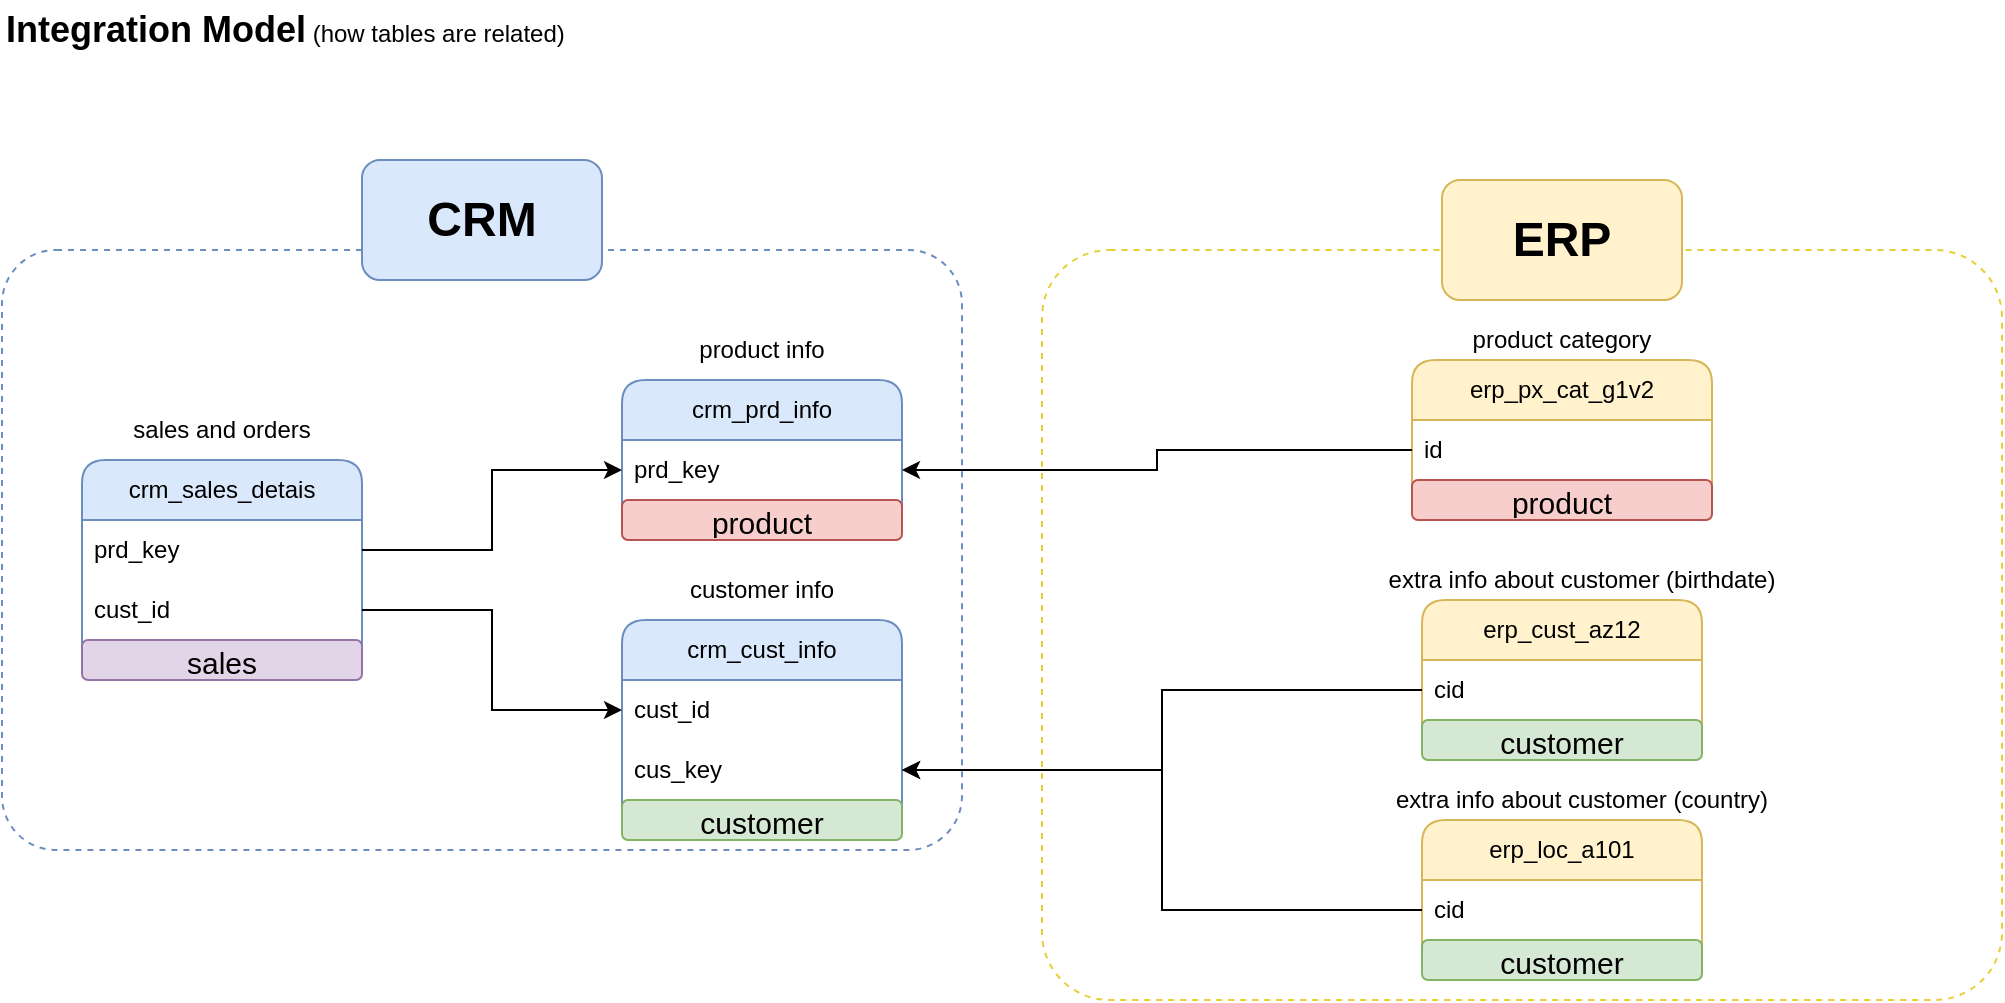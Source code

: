 <mxfile version="28.1.2">
  <diagram name="Page-1" id="JvZoRuUNLSkWxEfERYhy">
    <mxGraphModel dx="1042" dy="786" grid="1" gridSize="10" guides="1" tooltips="1" connect="1" arrows="1" fold="1" page="1" pageScale="1" pageWidth="1200" pageHeight="1920" math="0" shadow="0">
      <root>
        <mxCell id="0" />
        <mxCell id="1" parent="0" />
        <mxCell id="492EopVbS0G0I_Ru3trd-25" value="" style="rounded=1;whiteSpace=wrap;html=1;fillColor=none;dashed=1;arcSize=9;strokeColor=#6c8ebf;" parent="1" vertex="1">
          <mxGeometry x="50" y="165" width="480" height="300" as="geometry" />
        </mxCell>
        <mxCell id="492EopVbS0G0I_Ru3trd-2" value="crm_prd_info" style="swimlane;fontStyle=0;childLayout=stackLayout;horizontal=1;startSize=30;horizontalStack=0;resizeParent=1;resizeParentMax=0;resizeLast=0;collapsible=1;marginBottom=0;whiteSpace=wrap;html=1;fillColor=#dae8fc;strokeColor=#6c8ebf;rounded=1;arcSize=13;" parent="1" vertex="1">
          <mxGeometry x="360" y="230" width="140" height="80" as="geometry" />
        </mxCell>
        <mxCell id="492EopVbS0G0I_Ru3trd-3" value="prd_key" style="text;strokeColor=none;fillColor=none;align=left;verticalAlign=middle;spacingLeft=4;spacingRight=4;overflow=hidden;points=[[0,0.5],[1,0.5]];portConstraint=eastwest;rotatable=0;whiteSpace=wrap;html=1;" parent="492EopVbS0G0I_Ru3trd-2" vertex="1">
          <mxGeometry y="30" width="140" height="30" as="geometry" />
        </mxCell>
        <mxCell id="9DoZ6m-MhcKE0c5uHFxV-6" value="&lt;font style=&quot;font-size: 15px;&quot;&gt;product&lt;/font&gt;" style="text;html=1;strokeColor=#b85450;fillColor=#f8cecc;align=center;verticalAlign=middle;whiteSpace=wrap;overflow=hidden;rounded=1;" vertex="1" parent="492EopVbS0G0I_Ru3trd-2">
          <mxGeometry y="60" width="140" height="20" as="geometry" />
        </mxCell>
        <mxCell id="492EopVbS0G0I_Ru3trd-7" value="crm_cust_info" style="swimlane;fontStyle=0;childLayout=stackLayout;horizontal=1;startSize=30;horizontalStack=0;resizeParent=1;resizeParentMax=0;resizeLast=0;collapsible=1;marginBottom=0;whiteSpace=wrap;html=1;fillColor=#dae8fc;strokeColor=#6c8ebf;rounded=1;arcSize=13;" parent="1" vertex="1">
          <mxGeometry x="360" y="350" width="140" height="110" as="geometry" />
        </mxCell>
        <mxCell id="492EopVbS0G0I_Ru3trd-8" value="cust_id" style="text;strokeColor=none;fillColor=none;align=left;verticalAlign=middle;spacingLeft=4;spacingRight=4;overflow=hidden;points=[[0,0.5],[1,0.5]];portConstraint=eastwest;rotatable=0;whiteSpace=wrap;html=1;" parent="492EopVbS0G0I_Ru3trd-7" vertex="1">
          <mxGeometry y="30" width="140" height="30" as="geometry" />
        </mxCell>
        <mxCell id="492EopVbS0G0I_Ru3trd-27" value="cus_key" style="text;strokeColor=none;fillColor=none;align=left;verticalAlign=middle;spacingLeft=4;spacingRight=4;overflow=hidden;points=[[0,0.5],[1,0.5]];portConstraint=eastwest;rotatable=0;whiteSpace=wrap;html=1;" parent="492EopVbS0G0I_Ru3trd-7" vertex="1">
          <mxGeometry y="60" width="140" height="30" as="geometry" />
        </mxCell>
        <mxCell id="9DoZ6m-MhcKE0c5uHFxV-7" value="&lt;font style=&quot;font-size: 15px;&quot;&gt;customer&lt;/font&gt;" style="text;html=1;strokeColor=#82b366;fillColor=#d5e8d4;align=center;verticalAlign=middle;whiteSpace=wrap;overflow=hidden;rounded=1;" vertex="1" parent="492EopVbS0G0I_Ru3trd-7">
          <mxGeometry y="90" width="140" height="20" as="geometry" />
        </mxCell>
        <mxCell id="492EopVbS0G0I_Ru3trd-9" value="crm_sales_detais" style="swimlane;fontStyle=0;childLayout=stackLayout;horizontal=1;startSize=30;horizontalStack=0;resizeParent=1;resizeParentMax=0;resizeLast=0;collapsible=1;marginBottom=0;whiteSpace=wrap;html=1;fillColor=#dae8fc;strokeColor=#6c8ebf;rounded=1;arcSize=13;" parent="1" vertex="1">
          <mxGeometry x="90" y="270" width="140" height="110" as="geometry" />
        </mxCell>
        <mxCell id="492EopVbS0G0I_Ru3trd-10" value="prd_key" style="text;strokeColor=none;fillColor=none;align=left;verticalAlign=middle;spacingLeft=4;spacingRight=4;overflow=hidden;points=[[0,0.5],[1,0.5]];portConstraint=eastwest;rotatable=0;whiteSpace=wrap;html=1;" parent="492EopVbS0G0I_Ru3trd-9" vertex="1">
          <mxGeometry y="30" width="140" height="30" as="geometry" />
        </mxCell>
        <mxCell id="492EopVbS0G0I_Ru3trd-11" value="cust_id" style="text;strokeColor=none;fillColor=none;align=left;verticalAlign=middle;spacingLeft=4;spacingRight=4;overflow=hidden;points=[[0,0.5],[1,0.5]];portConstraint=eastwest;rotatable=0;whiteSpace=wrap;html=1;" parent="492EopVbS0G0I_Ru3trd-9" vertex="1">
          <mxGeometry y="60" width="140" height="30" as="geometry" />
        </mxCell>
        <mxCell id="9DoZ6m-MhcKE0c5uHFxV-12" value="&lt;font style=&quot;font-size: 15px;&quot;&gt;sales&lt;/font&gt;" style="text;html=1;strokeColor=#9673a6;fillColor=#e1d5e7;align=center;verticalAlign=middle;whiteSpace=wrap;overflow=hidden;rounded=1;" vertex="1" parent="492EopVbS0G0I_Ru3trd-9">
          <mxGeometry y="90" width="140" height="20" as="geometry" />
        </mxCell>
        <mxCell id="492EopVbS0G0I_Ru3trd-12" style="edgeStyle=orthogonalEdgeStyle;rounded=0;orthogonalLoop=1;jettySize=auto;html=1;entryX=0;entryY=0.5;entryDx=0;entryDy=0;" parent="1" source="492EopVbS0G0I_Ru3trd-11" target="492EopVbS0G0I_Ru3trd-8" edge="1">
          <mxGeometry relative="1" as="geometry" />
        </mxCell>
        <mxCell id="492EopVbS0G0I_Ru3trd-13" style="edgeStyle=orthogonalEdgeStyle;rounded=0;orthogonalLoop=1;jettySize=auto;html=1;entryX=0;entryY=0.5;entryDx=0;entryDy=0;" parent="1" source="492EopVbS0G0I_Ru3trd-10" target="492EopVbS0G0I_Ru3trd-3" edge="1">
          <mxGeometry relative="1" as="geometry" />
        </mxCell>
        <mxCell id="492EopVbS0G0I_Ru3trd-14" value="" style="rounded=1;whiteSpace=wrap;html=1;fillColor=none;dashed=1;arcSize=9;strokeColor=light-dark(#e7d036, #5c79a3);" parent="1" vertex="1">
          <mxGeometry x="570" y="165" width="480" height="375" as="geometry" />
        </mxCell>
        <mxCell id="492EopVbS0G0I_Ru3trd-15" value="&lt;font style=&quot;font-size: 24px;&quot;&gt;&lt;b&gt;CRM&lt;/b&gt;&lt;/font&gt;" style="rounded=1;whiteSpace=wrap;html=1;fillColor=#dae8fc;strokeColor=#6c8ebf;" parent="1" vertex="1">
          <mxGeometry x="230" y="120" width="120" height="60" as="geometry" />
        </mxCell>
        <mxCell id="492EopVbS0G0I_Ru3trd-16" value="erp_cust_az12" style="swimlane;fontStyle=0;childLayout=stackLayout;horizontal=1;startSize=30;horizontalStack=0;resizeParent=1;resizeParentMax=0;resizeLast=0;collapsible=1;marginBottom=0;whiteSpace=wrap;html=1;fillColor=#fff2cc;strokeColor=#d6b656;rounded=1;arcSize=13;" parent="1" vertex="1">
          <mxGeometry x="760" y="340" width="140" height="80" as="geometry" />
        </mxCell>
        <mxCell id="492EopVbS0G0I_Ru3trd-17" value="cid" style="text;strokeColor=none;fillColor=none;align=left;verticalAlign=middle;spacingLeft=4;spacingRight=4;overflow=hidden;points=[[0,0.5],[1,0.5]];portConstraint=eastwest;rotatable=0;whiteSpace=wrap;html=1;" parent="492EopVbS0G0I_Ru3trd-16" vertex="1">
          <mxGeometry y="30" width="140" height="30" as="geometry" />
        </mxCell>
        <mxCell id="9DoZ6m-MhcKE0c5uHFxV-10" value="&lt;font style=&quot;font-size: 15px;&quot;&gt;customer&lt;/font&gt;" style="text;html=1;strokeColor=#82b366;fillColor=#d5e8d4;align=center;verticalAlign=middle;whiteSpace=wrap;overflow=hidden;rounded=1;" vertex="1" parent="492EopVbS0G0I_Ru3trd-16">
          <mxGeometry y="60" width="140" height="20" as="geometry" />
        </mxCell>
        <mxCell id="492EopVbS0G0I_Ru3trd-18" value="erp_px_cat_g1v2" style="swimlane;fontStyle=0;childLayout=stackLayout;horizontal=1;startSize=30;horizontalStack=0;resizeParent=1;resizeParentMax=0;resizeLast=0;collapsible=1;marginBottom=0;whiteSpace=wrap;html=1;fillColor=#fff2cc;strokeColor=#d6b656;rounded=1;arcSize=13;" parent="1" vertex="1">
          <mxGeometry x="755" y="220" width="150" height="80" as="geometry" />
        </mxCell>
        <mxCell id="492EopVbS0G0I_Ru3trd-19" value="id" style="text;strokeColor=none;fillColor=none;align=left;verticalAlign=middle;spacingLeft=4;spacingRight=4;overflow=hidden;points=[[0,0.5],[1,0.5]];portConstraint=eastwest;rotatable=0;whiteSpace=wrap;html=1;" parent="492EopVbS0G0I_Ru3trd-18" vertex="1">
          <mxGeometry y="30" width="150" height="30" as="geometry" />
        </mxCell>
        <mxCell id="9DoZ6m-MhcKE0c5uHFxV-5" value="&lt;font style=&quot;font-size: 15px;&quot;&gt;product&lt;/font&gt;" style="text;html=1;strokeColor=#b85450;fillColor=#f8cecc;align=center;verticalAlign=middle;whiteSpace=wrap;overflow=hidden;rounded=1;" vertex="1" parent="492EopVbS0G0I_Ru3trd-18">
          <mxGeometry y="60" width="150" height="20" as="geometry" />
        </mxCell>
        <mxCell id="492EopVbS0G0I_Ru3trd-20" value="erp_loc_a101" style="swimlane;fontStyle=0;childLayout=stackLayout;horizontal=1;startSize=30;horizontalStack=0;resizeParent=1;resizeParentMax=0;resizeLast=0;collapsible=1;marginBottom=0;whiteSpace=wrap;html=1;fillColor=#fff2cc;strokeColor=#d6b656;rounded=1;arcSize=13;" parent="1" vertex="1">
          <mxGeometry x="760" y="450" width="140" height="80" as="geometry" />
        </mxCell>
        <mxCell id="492EopVbS0G0I_Ru3trd-21" value="cid" style="text;strokeColor=none;fillColor=none;align=left;verticalAlign=middle;spacingLeft=4;spacingRight=4;overflow=hidden;points=[[0,0.5],[1,0.5]];portConstraint=eastwest;rotatable=0;whiteSpace=wrap;html=1;" parent="492EopVbS0G0I_Ru3trd-20" vertex="1">
          <mxGeometry y="30" width="140" height="30" as="geometry" />
        </mxCell>
        <mxCell id="9DoZ6m-MhcKE0c5uHFxV-11" value="&lt;font style=&quot;font-size: 15px;&quot;&gt;customer&lt;/font&gt;" style="text;html=1;strokeColor=#82b366;fillColor=#d5e8d4;align=center;verticalAlign=middle;whiteSpace=wrap;overflow=hidden;rounded=1;" vertex="1" parent="492EopVbS0G0I_Ru3trd-20">
          <mxGeometry y="60" width="140" height="20" as="geometry" />
        </mxCell>
        <mxCell id="492EopVbS0G0I_Ru3trd-26" value="&lt;font style=&quot;font-size: 24px;&quot;&gt;&lt;b&gt;ERP&lt;/b&gt;&lt;/font&gt;" style="rounded=1;whiteSpace=wrap;html=1;fillColor=#fff2cc;strokeColor=#d6b656;" parent="1" vertex="1">
          <mxGeometry x="770" y="130" width="120" height="60" as="geometry" />
        </mxCell>
        <mxCell id="492EopVbS0G0I_Ru3trd-28" style="edgeStyle=orthogonalEdgeStyle;rounded=0;orthogonalLoop=1;jettySize=auto;html=1;entryX=1;entryY=0.5;entryDx=0;entryDy=0;" parent="1" source="492EopVbS0G0I_Ru3trd-17" target="492EopVbS0G0I_Ru3trd-27" edge="1">
          <mxGeometry relative="1" as="geometry" />
        </mxCell>
        <mxCell id="492EopVbS0G0I_Ru3trd-29" style="edgeStyle=orthogonalEdgeStyle;rounded=0;orthogonalLoop=1;jettySize=auto;html=1;" parent="1" source="492EopVbS0G0I_Ru3trd-21" target="492EopVbS0G0I_Ru3trd-27" edge="1">
          <mxGeometry relative="1" as="geometry" />
        </mxCell>
        <mxCell id="492EopVbS0G0I_Ru3trd-30" style="edgeStyle=orthogonalEdgeStyle;rounded=0;orthogonalLoop=1;jettySize=auto;html=1;entryX=1;entryY=0.5;entryDx=0;entryDy=0;" parent="1" source="492EopVbS0G0I_Ru3trd-19" target="492EopVbS0G0I_Ru3trd-3" edge="1">
          <mxGeometry relative="1" as="geometry" />
        </mxCell>
        <mxCell id="492EopVbS0G0I_Ru3trd-31" value="customer info" style="text;html=1;align=center;verticalAlign=middle;whiteSpace=wrap;rounded=0;" parent="1" vertex="1">
          <mxGeometry x="375" y="320" width="110" height="30" as="geometry" />
        </mxCell>
        <mxCell id="492EopVbS0G0I_Ru3trd-32" value="product info" style="text;html=1;align=center;verticalAlign=middle;whiteSpace=wrap;rounded=0;" parent="1" vertex="1">
          <mxGeometry x="375" y="200" width="110" height="30" as="geometry" />
        </mxCell>
        <mxCell id="492EopVbS0G0I_Ru3trd-33" value="sales and orders" style="text;html=1;align=center;verticalAlign=middle;whiteSpace=wrap;rounded=0;" parent="1" vertex="1">
          <mxGeometry x="105" y="240" width="110" height="30" as="geometry" />
        </mxCell>
        <mxCell id="9DoZ6m-MhcKE0c5uHFxV-1" value="&lt;b&gt;&lt;font style=&quot;font-size: 18px;&quot;&gt;Integration Model&lt;/font&gt;&lt;/b&gt; (how tables are related)" style="text;html=1;align=left;verticalAlign=middle;whiteSpace=wrap;rounded=0;" vertex="1" parent="1">
          <mxGeometry x="50" y="40" width="390" height="30" as="geometry" />
        </mxCell>
        <mxCell id="9DoZ6m-MhcKE0c5uHFxV-2" value="product category" style="text;html=1;align=center;verticalAlign=middle;whiteSpace=wrap;rounded=0;" vertex="1" parent="1">
          <mxGeometry x="775" y="200" width="110" height="20" as="geometry" />
        </mxCell>
        <mxCell id="9DoZ6m-MhcKE0c5uHFxV-3" value="extra info about customer (birthdate)" style="text;html=1;align=center;verticalAlign=middle;whiteSpace=wrap;rounded=0;" vertex="1" parent="1">
          <mxGeometry x="735" y="320" width="210" height="20" as="geometry" />
        </mxCell>
        <mxCell id="9DoZ6m-MhcKE0c5uHFxV-4" value="extra info about customer (country)" style="text;html=1;align=center;verticalAlign=middle;whiteSpace=wrap;rounded=0;" vertex="1" parent="1">
          <mxGeometry x="735" y="430" width="210" height="20" as="geometry" />
        </mxCell>
      </root>
    </mxGraphModel>
  </diagram>
</mxfile>
